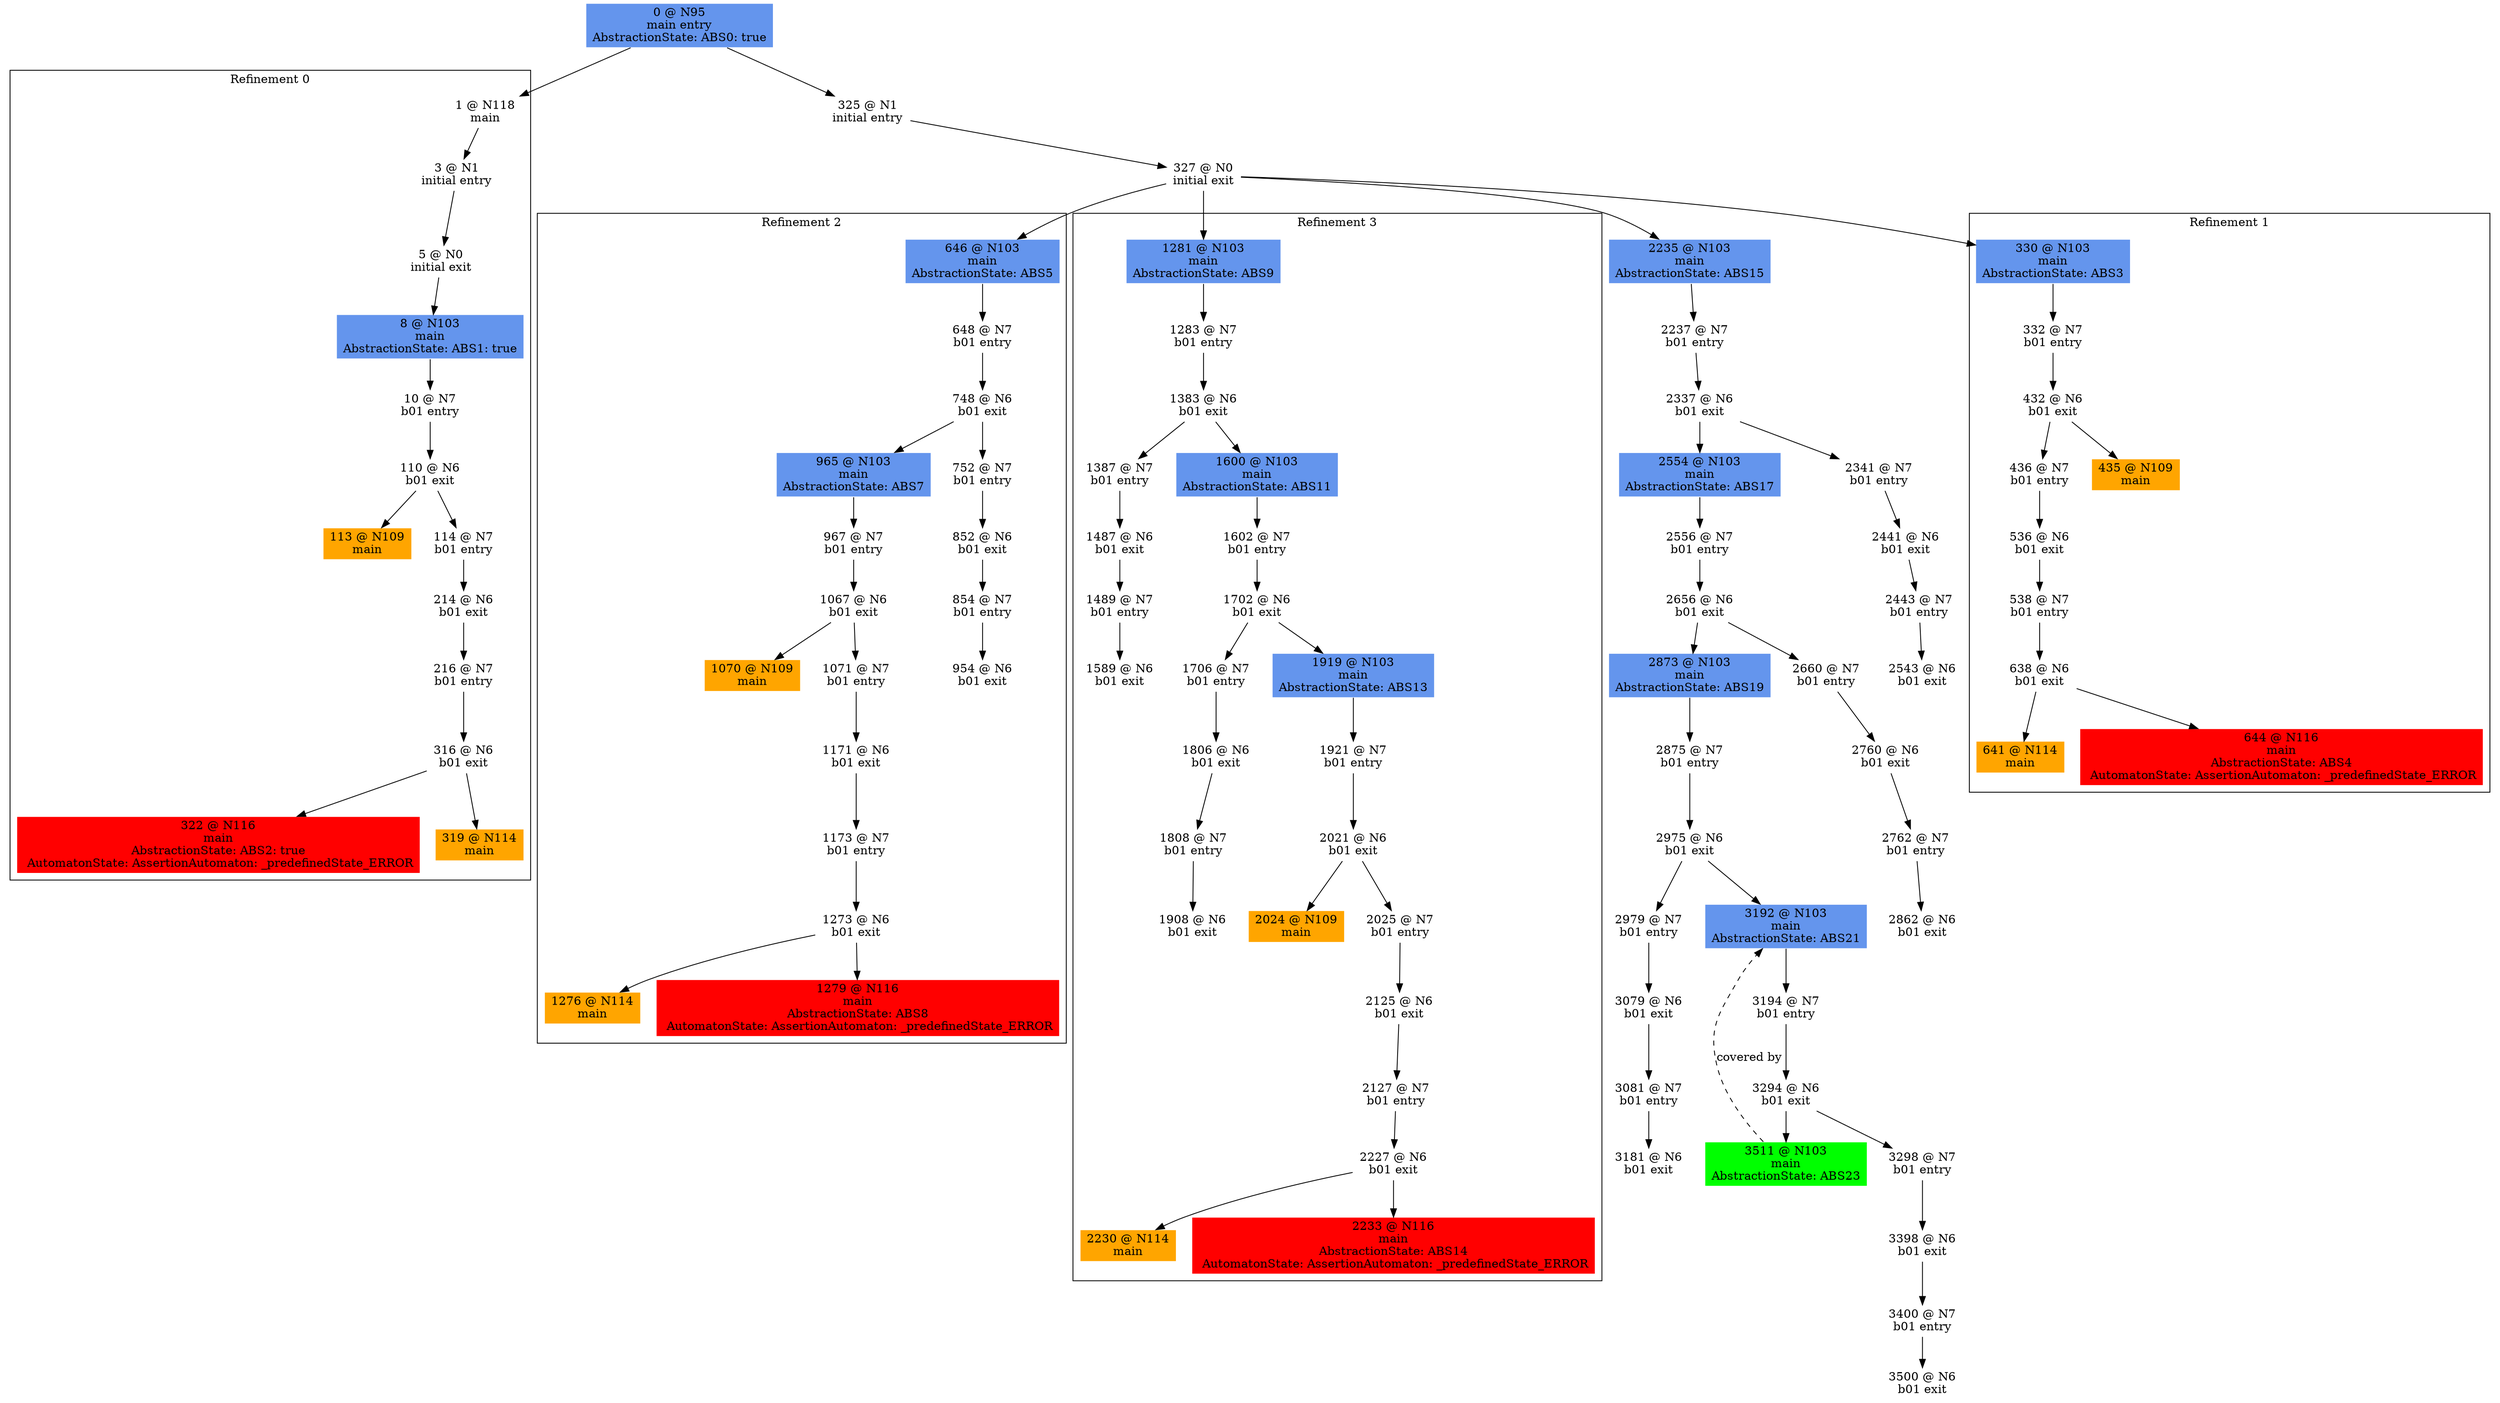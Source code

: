 digraph ARG {
node [style="filled" shape="box" color="white"]
subgraph cluster_0 {
label="Refinement 0"
1 [label="1 @ N118\nmain\n" id="1"]
3 [label="3 @ N1\ninitial entry\n" id="3"]
5 [label="5 @ N0\ninitial exit\n" id="5"]
8 [fillcolor="cornflowerblue" label="8 @ N103\nmain\nAbstractionState: ABS1: true\n" id="8"]
10 [label="10 @ N7\nb01 entry\n" id="10"]
110 [label="110 @ N6\nb01 exit\n" id="110"]
113 [fillcolor="orange" label="113 @ N109\nmain\n" id="113"]
114 [label="114 @ N7\nb01 entry\n" id="114"]
214 [label="214 @ N6\nb01 exit\n" id="214"]
216 [label="216 @ N7\nb01 entry\n" id="216"]
316 [label="316 @ N6\nb01 exit\n" id="316"]
322 [fillcolor="red" label="322 @ N116\nmain\nAbstractionState: ABS2: true\n AutomatonState: AssertionAutomaton: _predefinedState_ERROR\n" id="322"]
319 [fillcolor="orange" label="319 @ N114\nmain\n" id="319"]
1 -> 3 []
3 -> 5 []
5 -> 8 []
8 -> 10 []
10 -> 110 []
110 -> 114 []
110 -> 113 []
114 -> 214 []
214 -> 216 []
216 -> 316 []
316 -> 319 []
316 -> 322 []
}
0 -> 1
subgraph cluster_1 {
label="Refinement 1"
330 [fillcolor="cornflowerblue" label="330 @ N103\nmain\nAbstractionState: ABS3\n" id="330"]
332 [label="332 @ N7\nb01 entry\n" id="332"]
432 [label="432 @ N6\nb01 exit\n" id="432"]
436 [label="436 @ N7\nb01 entry\n" id="436"]
536 [label="536 @ N6\nb01 exit\n" id="536"]
538 [label="538 @ N7\nb01 entry\n" id="538"]
638 [label="638 @ N6\nb01 exit\n" id="638"]
641 [fillcolor="orange" label="641 @ N114\nmain\n" id="641"]
644 [fillcolor="red" label="644 @ N116\nmain\nAbstractionState: ABS4\n AutomatonState: AssertionAutomaton: _predefinedState_ERROR\n" id="644"]
435 [fillcolor="orange" label="435 @ N109\nmain\n" id="435"]
330 -> 332 []
332 -> 432 []
432 -> 435 []
432 -> 436 []
436 -> 536 []
536 -> 538 []
538 -> 638 []
638 -> 644 []
638 -> 641 []
}
327 -> 330
subgraph cluster_2 {
label="Refinement 2"
646 [fillcolor="cornflowerblue" label="646 @ N103\nmain\nAbstractionState: ABS5\n" id="646"]
648 [label="648 @ N7\nb01 entry\n" id="648"]
748 [label="748 @ N6\nb01 exit\n" id="748"]
965 [fillcolor="cornflowerblue" label="965 @ N103\nmain\nAbstractionState: ABS7\n" id="965"]
967 [label="967 @ N7\nb01 entry\n" id="967"]
1067 [label="1067 @ N6\nb01 exit\n" id="1067"]
1070 [fillcolor="orange" label="1070 @ N109\nmain\n" id="1070"]
1071 [label="1071 @ N7\nb01 entry\n" id="1071"]
1171 [label="1171 @ N6\nb01 exit\n" id="1171"]
1173 [label="1173 @ N7\nb01 entry\n" id="1173"]
1273 [label="1273 @ N6\nb01 exit\n" id="1273"]
1276 [fillcolor="orange" label="1276 @ N114\nmain\n" id="1276"]
1279 [fillcolor="red" label="1279 @ N116\nmain\nAbstractionState: ABS8\n AutomatonState: AssertionAutomaton: _predefinedState_ERROR\n" id="1279"]
752 [label="752 @ N7\nb01 entry\n" id="752"]
852 [label="852 @ N6\nb01 exit\n" id="852"]
854 [label="854 @ N7\nb01 entry\n" id="854"]
954 [label="954 @ N6\nb01 exit\n" id="954"]
646 -> 648 []
648 -> 748 []
748 -> 752 []
748 -> 965 []
965 -> 967 []
967 -> 1067 []
1067 -> 1071 []
1067 -> 1070 []
1071 -> 1171 []
1171 -> 1173 []
1173 -> 1273 []
1273 -> 1279 []
1273 -> 1276 []
752 -> 852 []
852 -> 854 []
854 -> 954 []
}
327 -> 646
subgraph cluster_3 {
label="Refinement 3"
1281 [fillcolor="cornflowerblue" label="1281 @ N103\nmain\nAbstractionState: ABS9\n" id="1281"]
1283 [label="1283 @ N7\nb01 entry\n" id="1283"]
1383 [label="1383 @ N6\nb01 exit\n" id="1383"]
1387 [label="1387 @ N7\nb01 entry\n" id="1387"]
1487 [label="1487 @ N6\nb01 exit\n" id="1487"]
1489 [label="1489 @ N7\nb01 entry\n" id="1489"]
1589 [label="1589 @ N6\nb01 exit\n" id="1589"]
1600 [fillcolor="cornflowerblue" label="1600 @ N103\nmain\nAbstractionState: ABS11\n" id="1600"]
1602 [label="1602 @ N7\nb01 entry\n" id="1602"]
1702 [label="1702 @ N6\nb01 exit\n" id="1702"]
1706 [label="1706 @ N7\nb01 entry\n" id="1706"]
1806 [label="1806 @ N6\nb01 exit\n" id="1806"]
1808 [label="1808 @ N7\nb01 entry\n" id="1808"]
1908 [label="1908 @ N6\nb01 exit\n" id="1908"]
1919 [fillcolor="cornflowerblue" label="1919 @ N103\nmain\nAbstractionState: ABS13\n" id="1919"]
1921 [label="1921 @ N7\nb01 entry\n" id="1921"]
2021 [label="2021 @ N6\nb01 exit\n" id="2021"]
2024 [fillcolor="orange" label="2024 @ N109\nmain\n" id="2024"]
2025 [label="2025 @ N7\nb01 entry\n" id="2025"]
2125 [label="2125 @ N6\nb01 exit\n" id="2125"]
2127 [label="2127 @ N7\nb01 entry\n" id="2127"]
2227 [label="2227 @ N6\nb01 exit\n" id="2227"]
2230 [fillcolor="orange" label="2230 @ N114\nmain\n" id="2230"]
2233 [fillcolor="red" label="2233 @ N116\nmain\nAbstractionState: ABS14\n AutomatonState: AssertionAutomaton: _predefinedState_ERROR\n" id="2233"]
1281 -> 1283 []
1283 -> 1383 []
1383 -> 1600 []
1383 -> 1387 []
1387 -> 1487 []
1487 -> 1489 []
1489 -> 1589 []
1600 -> 1602 []
1602 -> 1702 []
1702 -> 1919 []
1702 -> 1706 []
1706 -> 1806 []
1806 -> 1808 []
1808 -> 1908 []
1919 -> 1921 []
1921 -> 2021 []
2021 -> 2025 []
2021 -> 2024 []
2025 -> 2125 []
2125 -> 2127 []
2127 -> 2227 []
2227 -> 2233 []
2227 -> 2230 []
}
327 -> 1281
0 [fillcolor="cornflowerblue" label="0 @ N95\nmain entry\nAbstractionState: ABS0: true\n" id="0"]
325 [label="325 @ N1\ninitial entry\n" id="325"]
327 [label="327 @ N0\ninitial exit\n" id="327"]
2235 [fillcolor="cornflowerblue" label="2235 @ N103\nmain\nAbstractionState: ABS15\n" id="2235"]
2237 [label="2237 @ N7\nb01 entry\n" id="2237"]
2337 [label="2337 @ N6\nb01 exit\n" id="2337"]
2341 [label="2341 @ N7\nb01 entry\n" id="2341"]
2441 [label="2441 @ N6\nb01 exit\n" id="2441"]
2443 [label="2443 @ N7\nb01 entry\n" id="2443"]
2543 [label="2543 @ N6\nb01 exit\n" id="2543"]
2554 [fillcolor="cornflowerblue" label="2554 @ N103\nmain\nAbstractionState: ABS17\n" id="2554"]
2556 [label="2556 @ N7\nb01 entry\n" id="2556"]
2656 [label="2656 @ N6\nb01 exit\n" id="2656"]
2660 [label="2660 @ N7\nb01 entry\n" id="2660"]
2760 [label="2760 @ N6\nb01 exit\n" id="2760"]
2762 [label="2762 @ N7\nb01 entry\n" id="2762"]
2862 [label="2862 @ N6\nb01 exit\n" id="2862"]
2873 [fillcolor="cornflowerblue" label="2873 @ N103\nmain\nAbstractionState: ABS19\n" id="2873"]
2875 [label="2875 @ N7\nb01 entry\n" id="2875"]
2975 [label="2975 @ N6\nb01 exit\n" id="2975"]
2979 [label="2979 @ N7\nb01 entry\n" id="2979"]
3079 [label="3079 @ N6\nb01 exit\n" id="3079"]
3081 [label="3081 @ N7\nb01 entry\n" id="3081"]
3181 [label="3181 @ N6\nb01 exit\n" id="3181"]
3192 [fillcolor="cornflowerblue" label="3192 @ N103\nmain\nAbstractionState: ABS21\n" id="3192"]
3194 [label="3194 @ N7\nb01 entry\n" id="3194"]
3294 [label="3294 @ N6\nb01 exit\n" id="3294"]
3511 [fillcolor="green" label="3511 @ N103\nmain\nAbstractionState: ABS23\n" id="3511"]
3298 [label="3298 @ N7\nb01 entry\n" id="3298"]
3398 [label="3398 @ N6\nb01 exit\n" id="3398"]
3400 [label="3400 @ N7\nb01 entry\n" id="3400"]
3500 [label="3500 @ N6\nb01 exit\n" id="3500"]
0 -> 325 []
325 -> 327 []
327 -> 2235 []
2235 -> 2237 []
2237 -> 2337 []
2337 -> 2554 []
2337 -> 2341 []
2341 -> 2441 []
2441 -> 2443 []
2443 -> 2543 []
2554 -> 2556 []
2556 -> 2656 []
2656 -> 2873 []
2656 -> 2660 []
2660 -> 2760 []
2760 -> 2762 []
2762 -> 2862 []
2873 -> 2875 []
2875 -> 2975 []
2975 -> 3192 []
2975 -> 2979 []
2979 -> 3079 []
3079 -> 3081 []
3081 -> 3181 []
3511 -> 3192 [style="dashed" weight="0" label="covered by"]
3192 -> 3194 []
3194 -> 3294 []
3294 -> 3298 []
3294 -> 3511 []
3298 -> 3398 []
3398 -> 3400 []
3400 -> 3500 []
}
